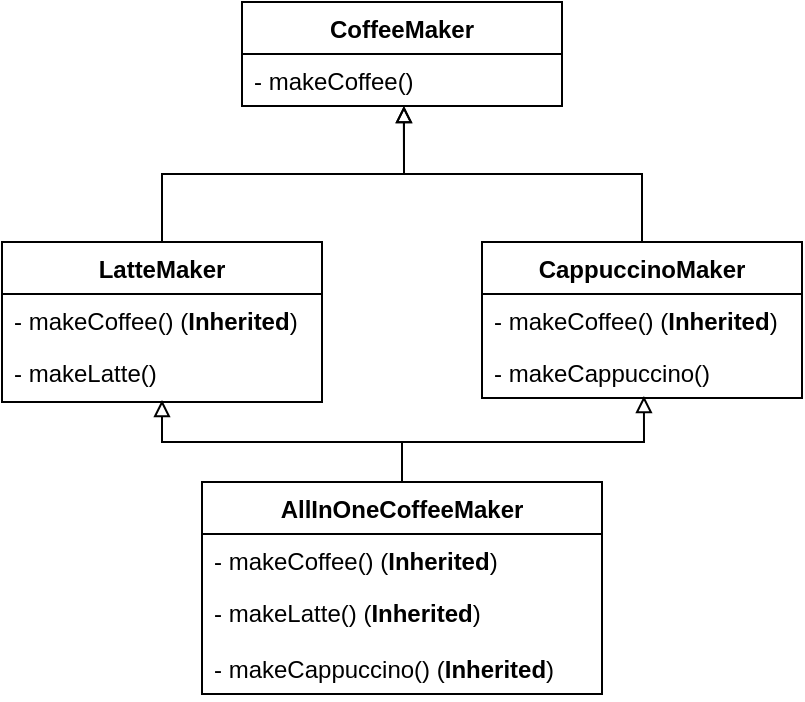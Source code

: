<mxfile version="21.3.5" type="google">
  <diagram id="C5RBs43oDa-KdzZeNtuy" name="Page-1">
    <mxGraphModel grid="1" page="1" gridSize="10" guides="1" tooltips="1" connect="1" arrows="1" fold="1" pageScale="1" pageWidth="827" pageHeight="1169" math="0" shadow="0">
      <root>
        <mxCell id="WIyWlLk6GJQsqaUBKTNV-0" />
        <mxCell id="WIyWlLk6GJQsqaUBKTNV-1" parent="WIyWlLk6GJQsqaUBKTNV-0" />
        <mxCell id="3yAdEEpt_kGL4zUVrsgu-4" value="CoffeeMaker" style="swimlane;fontStyle=1;align=center;verticalAlign=top;childLayout=stackLayout;horizontal=1;startSize=26;horizontalStack=0;resizeParent=1;resizeParentMax=0;resizeLast=0;collapsible=1;marginBottom=0;whiteSpace=wrap;html=1;" vertex="1" parent="WIyWlLk6GJQsqaUBKTNV-1">
          <mxGeometry x="320" y="40" width="160" height="52" as="geometry" />
        </mxCell>
        <mxCell id="3yAdEEpt_kGL4zUVrsgu-7" value="- makeCoffee()" style="text;strokeColor=none;fillColor=none;align=left;verticalAlign=top;spacingLeft=4;spacingRight=4;overflow=hidden;rotatable=0;points=[[0,0.5],[1,0.5]];portConstraint=eastwest;whiteSpace=wrap;html=1;" vertex="1" parent="3yAdEEpt_kGL4zUVrsgu-4">
          <mxGeometry y="26" width="160" height="26" as="geometry" />
        </mxCell>
        <mxCell id="3yAdEEpt_kGL4zUVrsgu-15" style="edgeStyle=orthogonalEdgeStyle;rounded=0;orthogonalLoop=1;jettySize=auto;html=1;exitX=0.5;exitY=0;exitDx=0;exitDy=0;entryX=0.506;entryY=1;entryDx=0;entryDy=0;entryPerimeter=0;endArrow=block;endFill=0;" edge="1" parent="WIyWlLk6GJQsqaUBKTNV-1" source="3yAdEEpt_kGL4zUVrsgu-9" target="3yAdEEpt_kGL4zUVrsgu-7">
          <mxGeometry relative="1" as="geometry" />
        </mxCell>
        <mxCell id="3yAdEEpt_kGL4zUVrsgu-9" value="LatteMaker" style="swimlane;fontStyle=1;align=center;verticalAlign=top;childLayout=stackLayout;horizontal=1;startSize=26;horizontalStack=0;resizeParent=1;resizeParentMax=0;resizeLast=0;collapsible=1;marginBottom=0;whiteSpace=wrap;html=1;" vertex="1" parent="WIyWlLk6GJQsqaUBKTNV-1">
          <mxGeometry x="200" y="160" width="160" height="80" as="geometry" />
        </mxCell>
        <mxCell id="3yAdEEpt_kGL4zUVrsgu-10" value="- makeCoffee() (&lt;b&gt;Inherited&lt;/b&gt;)" style="text;strokeColor=none;fillColor=none;align=left;verticalAlign=top;spacingLeft=4;spacingRight=4;overflow=hidden;rotatable=0;points=[[0,0.5],[1,0.5]];portConstraint=eastwest;whiteSpace=wrap;html=1;" vertex="1" parent="3yAdEEpt_kGL4zUVrsgu-9">
          <mxGeometry y="26" width="160" height="26" as="geometry" />
        </mxCell>
        <mxCell id="3yAdEEpt_kGL4zUVrsgu-11" value="- makeLatte()" style="text;strokeColor=none;fillColor=none;align=left;verticalAlign=top;spacingLeft=4;spacingRight=4;overflow=hidden;rotatable=0;points=[[0,0.5],[1,0.5]];portConstraint=eastwest;whiteSpace=wrap;html=1;" vertex="1" parent="3yAdEEpt_kGL4zUVrsgu-9">
          <mxGeometry y="52" width="160" height="28" as="geometry" />
        </mxCell>
        <mxCell id="3yAdEEpt_kGL4zUVrsgu-17" style="edgeStyle=orthogonalEdgeStyle;rounded=0;orthogonalLoop=1;jettySize=auto;html=1;exitX=0.5;exitY=0;exitDx=0;exitDy=0;entryX=0.506;entryY=1;entryDx=0;entryDy=0;entryPerimeter=0;endArrow=block;endFill=0;" edge="1" parent="WIyWlLk6GJQsqaUBKTNV-1" source="3yAdEEpt_kGL4zUVrsgu-12" target="3yAdEEpt_kGL4zUVrsgu-7">
          <mxGeometry relative="1" as="geometry" />
        </mxCell>
        <mxCell id="3yAdEEpt_kGL4zUVrsgu-12" value="CappuccinoMaker" style="swimlane;fontStyle=1;align=center;verticalAlign=top;childLayout=stackLayout;horizontal=1;startSize=26;horizontalStack=0;resizeParent=1;resizeParentMax=0;resizeLast=0;collapsible=1;marginBottom=0;whiteSpace=wrap;html=1;" vertex="1" parent="WIyWlLk6GJQsqaUBKTNV-1">
          <mxGeometry x="440" y="160" width="160" height="78" as="geometry" />
        </mxCell>
        <mxCell id="3yAdEEpt_kGL4zUVrsgu-13" value="- makeCoffee() (&lt;b&gt;Inherited&lt;/b&gt;)" style="text;strokeColor=none;fillColor=none;align=left;verticalAlign=top;spacingLeft=4;spacingRight=4;overflow=hidden;rotatable=0;points=[[0,0.5],[1,0.5]];portConstraint=eastwest;whiteSpace=wrap;html=1;" vertex="1" parent="3yAdEEpt_kGL4zUVrsgu-12">
          <mxGeometry y="26" width="160" height="26" as="geometry" />
        </mxCell>
        <mxCell id="3yAdEEpt_kGL4zUVrsgu-14" value="- makeCappuccino()" style="text;strokeColor=none;fillColor=none;align=left;verticalAlign=top;spacingLeft=4;spacingRight=4;overflow=hidden;rotatable=0;points=[[0,0.5],[1,0.5]];portConstraint=eastwest;whiteSpace=wrap;html=1;" vertex="1" parent="3yAdEEpt_kGL4zUVrsgu-12">
          <mxGeometry y="52" width="160" height="26" as="geometry" />
        </mxCell>
        <mxCell id="8znvpu8hRv8VyhvA-V8--4" style="edgeStyle=orthogonalEdgeStyle;rounded=0;orthogonalLoop=1;jettySize=auto;html=1;exitX=0.5;exitY=0;exitDx=0;exitDy=0;entryX=0.5;entryY=0.964;entryDx=0;entryDy=0;entryPerimeter=0;endArrow=block;endFill=0;" edge="1" parent="WIyWlLk6GJQsqaUBKTNV-1" source="8znvpu8hRv8VyhvA-V8--0" target="3yAdEEpt_kGL4zUVrsgu-11">
          <mxGeometry relative="1" as="geometry" />
        </mxCell>
        <mxCell id="8znvpu8hRv8VyhvA-V8--5" style="edgeStyle=orthogonalEdgeStyle;rounded=0;orthogonalLoop=1;jettySize=auto;html=1;exitX=0.5;exitY=0;exitDx=0;exitDy=0;entryX=0.506;entryY=0.962;entryDx=0;entryDy=0;entryPerimeter=0;endArrow=block;endFill=0;" edge="1" parent="WIyWlLk6GJQsqaUBKTNV-1" source="8znvpu8hRv8VyhvA-V8--0" target="3yAdEEpt_kGL4zUVrsgu-14">
          <mxGeometry relative="1" as="geometry">
            <Array as="points">
              <mxPoint x="400" y="260" />
              <mxPoint x="521" y="260" />
            </Array>
          </mxGeometry>
        </mxCell>
        <mxCell id="8znvpu8hRv8VyhvA-V8--0" value="AllInOneCoffeeMaker" style="swimlane;fontStyle=1;align=center;verticalAlign=top;childLayout=stackLayout;horizontal=1;startSize=26;horizontalStack=0;resizeParent=1;resizeParentMax=0;resizeLast=0;collapsible=1;marginBottom=0;whiteSpace=wrap;html=1;" vertex="1" parent="WIyWlLk6GJQsqaUBKTNV-1">
          <mxGeometry x="300" y="280" width="200" height="106" as="geometry" />
        </mxCell>
        <mxCell id="8znvpu8hRv8VyhvA-V8--1" value="- makeCoffee() (&lt;b&gt;Inherited&lt;/b&gt;)" style="text;strokeColor=none;fillColor=none;align=left;verticalAlign=top;spacingLeft=4;spacingRight=4;overflow=hidden;rotatable=0;points=[[0,0.5],[1,0.5]];portConstraint=eastwest;whiteSpace=wrap;html=1;" vertex="1" parent="8znvpu8hRv8VyhvA-V8--0">
          <mxGeometry y="26" width="200" height="26" as="geometry" />
        </mxCell>
        <mxCell id="8znvpu8hRv8VyhvA-V8--2" value="- makeLatte() (&lt;b&gt;Inherited&lt;/b&gt;)" style="text;strokeColor=none;fillColor=none;align=left;verticalAlign=top;spacingLeft=4;spacingRight=4;overflow=hidden;rotatable=0;points=[[0,0.5],[1,0.5]];portConstraint=eastwest;whiteSpace=wrap;html=1;" vertex="1" parent="8znvpu8hRv8VyhvA-V8--0">
          <mxGeometry y="52" width="200" height="28" as="geometry" />
        </mxCell>
        <mxCell id="8znvpu8hRv8VyhvA-V8--3" value="- makeCappuccino() (&lt;b&gt;Inherited&lt;/b&gt;)" style="text;strokeColor=none;fillColor=none;align=left;verticalAlign=top;spacingLeft=4;spacingRight=4;overflow=hidden;rotatable=0;points=[[0,0.5],[1,0.5]];portConstraint=eastwest;whiteSpace=wrap;html=1;" vertex="1" parent="8znvpu8hRv8VyhvA-V8--0">
          <mxGeometry y="80" width="200" height="26" as="geometry" />
        </mxCell>
      </root>
    </mxGraphModel>
  </diagram>
</mxfile>
